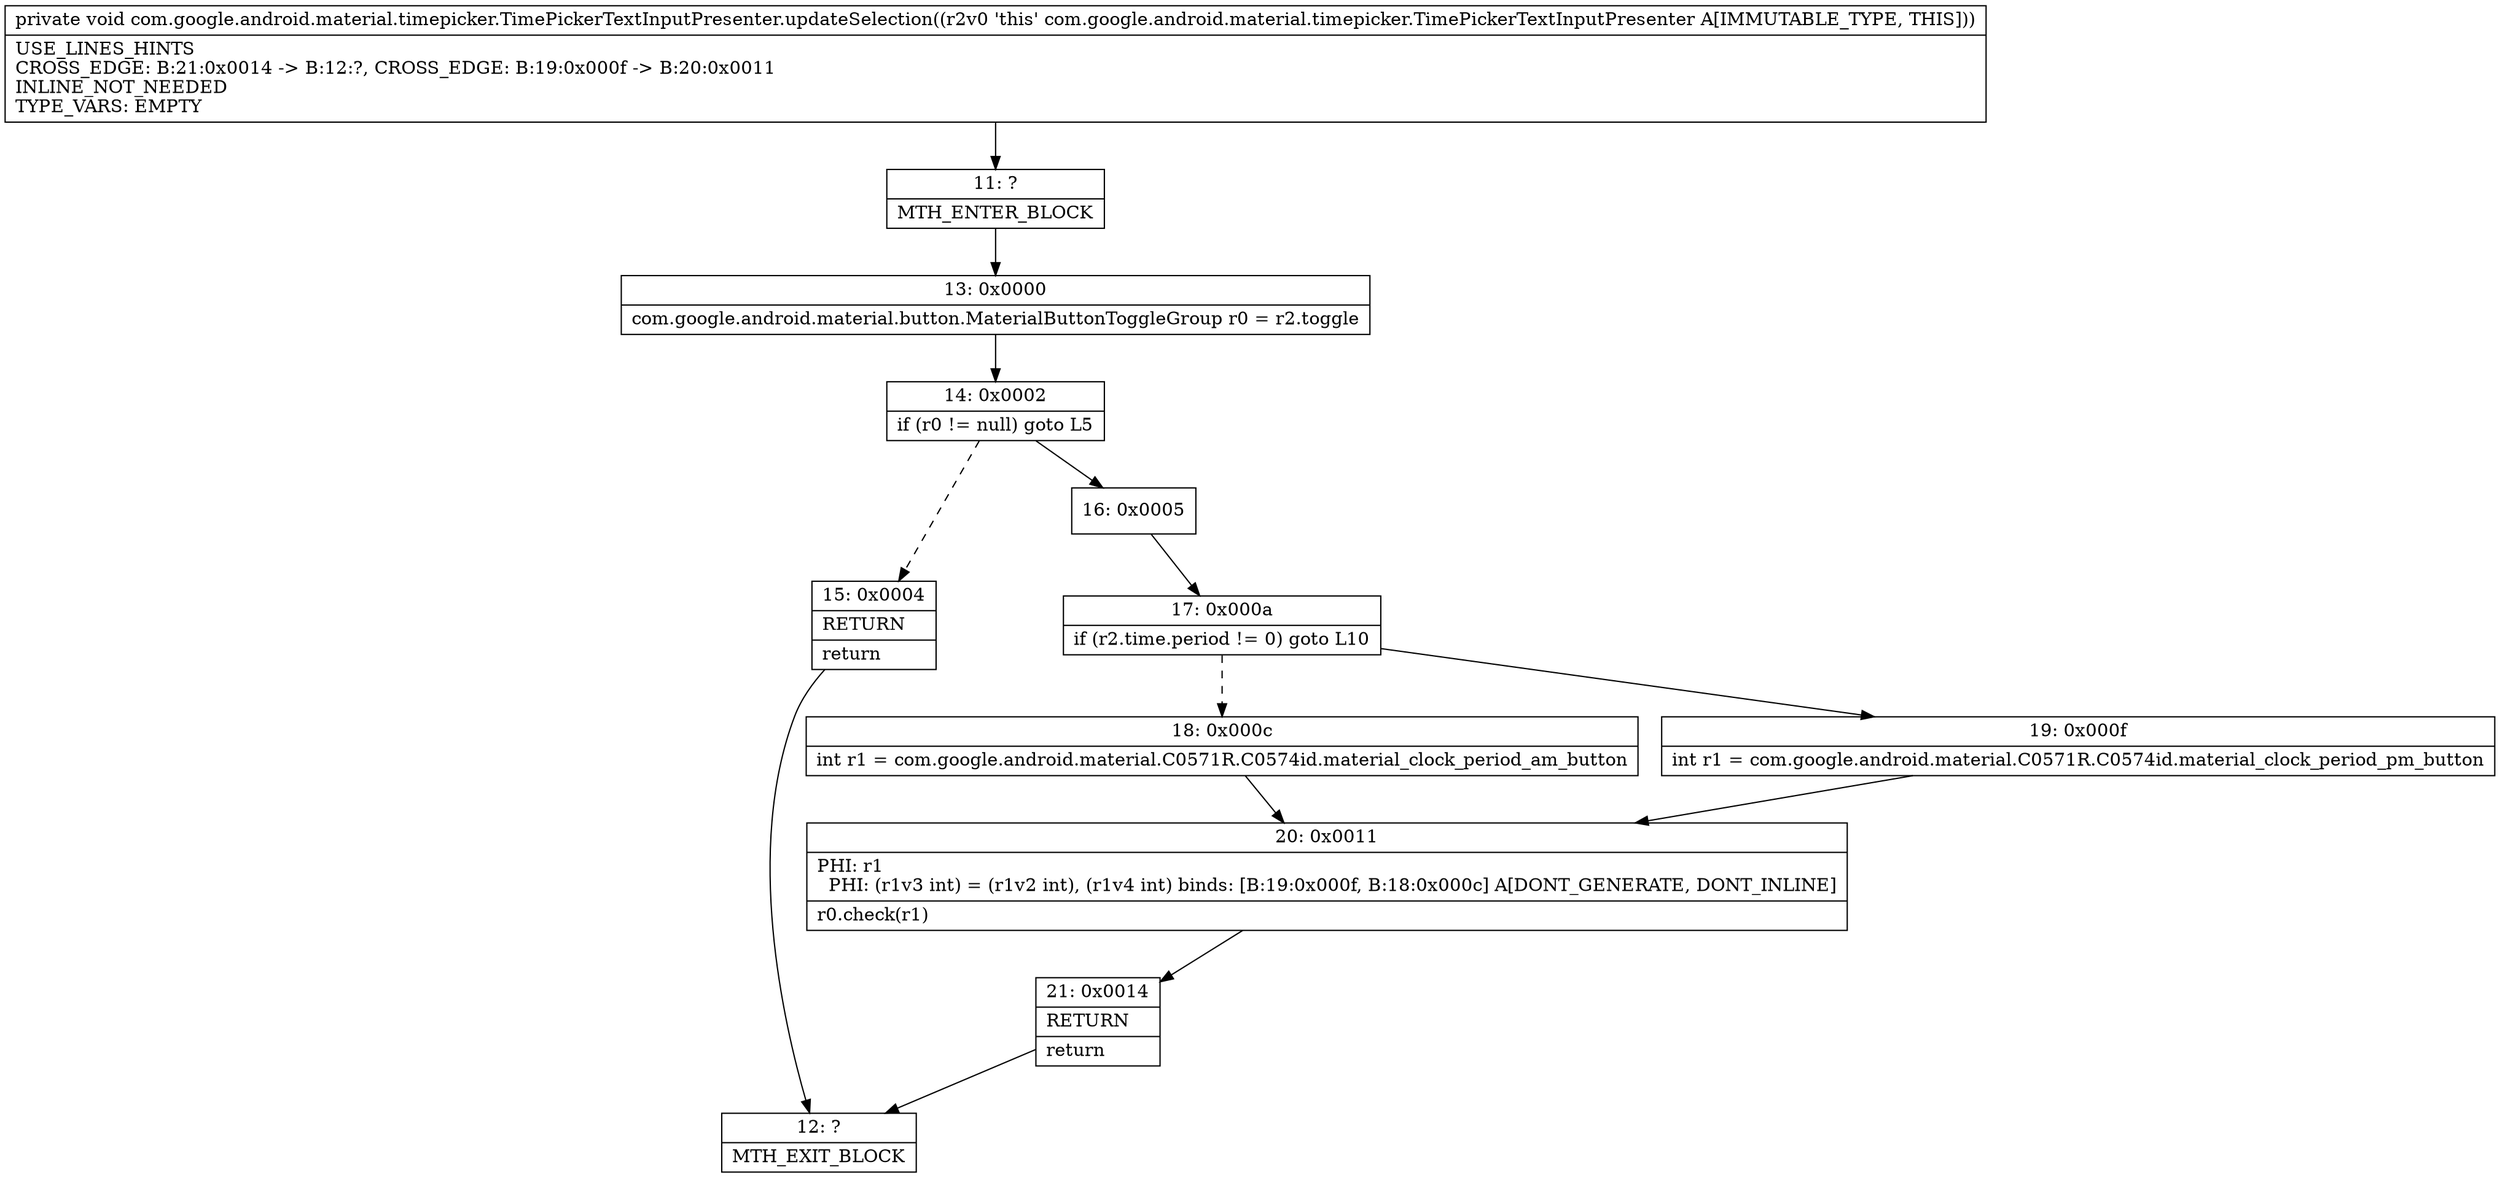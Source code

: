 digraph "CFG forcom.google.android.material.timepicker.TimePickerTextInputPresenter.updateSelection()V" {
Node_11 [shape=record,label="{11\:\ ?|MTH_ENTER_BLOCK\l}"];
Node_13 [shape=record,label="{13\:\ 0x0000|com.google.android.material.button.MaterialButtonToggleGroup r0 = r2.toggle\l}"];
Node_14 [shape=record,label="{14\:\ 0x0002|if (r0 != null) goto L5\l}"];
Node_15 [shape=record,label="{15\:\ 0x0004|RETURN\l|return\l}"];
Node_12 [shape=record,label="{12\:\ ?|MTH_EXIT_BLOCK\l}"];
Node_16 [shape=record,label="{16\:\ 0x0005}"];
Node_17 [shape=record,label="{17\:\ 0x000a|if (r2.time.period != 0) goto L10\l}"];
Node_18 [shape=record,label="{18\:\ 0x000c|int r1 = com.google.android.material.C0571R.C0574id.material_clock_period_am_button\l}"];
Node_20 [shape=record,label="{20\:\ 0x0011|PHI: r1 \l  PHI: (r1v3 int) = (r1v2 int), (r1v4 int) binds: [B:19:0x000f, B:18:0x000c] A[DONT_GENERATE, DONT_INLINE]\l|r0.check(r1)\l}"];
Node_21 [shape=record,label="{21\:\ 0x0014|RETURN\l|return\l}"];
Node_19 [shape=record,label="{19\:\ 0x000f|int r1 = com.google.android.material.C0571R.C0574id.material_clock_period_pm_button\l}"];
MethodNode[shape=record,label="{private void com.google.android.material.timepicker.TimePickerTextInputPresenter.updateSelection((r2v0 'this' com.google.android.material.timepicker.TimePickerTextInputPresenter A[IMMUTABLE_TYPE, THIS]))  | USE_LINES_HINTS\lCROSS_EDGE: B:21:0x0014 \-\> B:12:?, CROSS_EDGE: B:19:0x000f \-\> B:20:0x0011\lINLINE_NOT_NEEDED\lTYPE_VARS: EMPTY\l}"];
MethodNode -> Node_11;Node_11 -> Node_13;
Node_13 -> Node_14;
Node_14 -> Node_15[style=dashed];
Node_14 -> Node_16;
Node_15 -> Node_12;
Node_16 -> Node_17;
Node_17 -> Node_18[style=dashed];
Node_17 -> Node_19;
Node_18 -> Node_20;
Node_20 -> Node_21;
Node_21 -> Node_12;
Node_19 -> Node_20;
}

